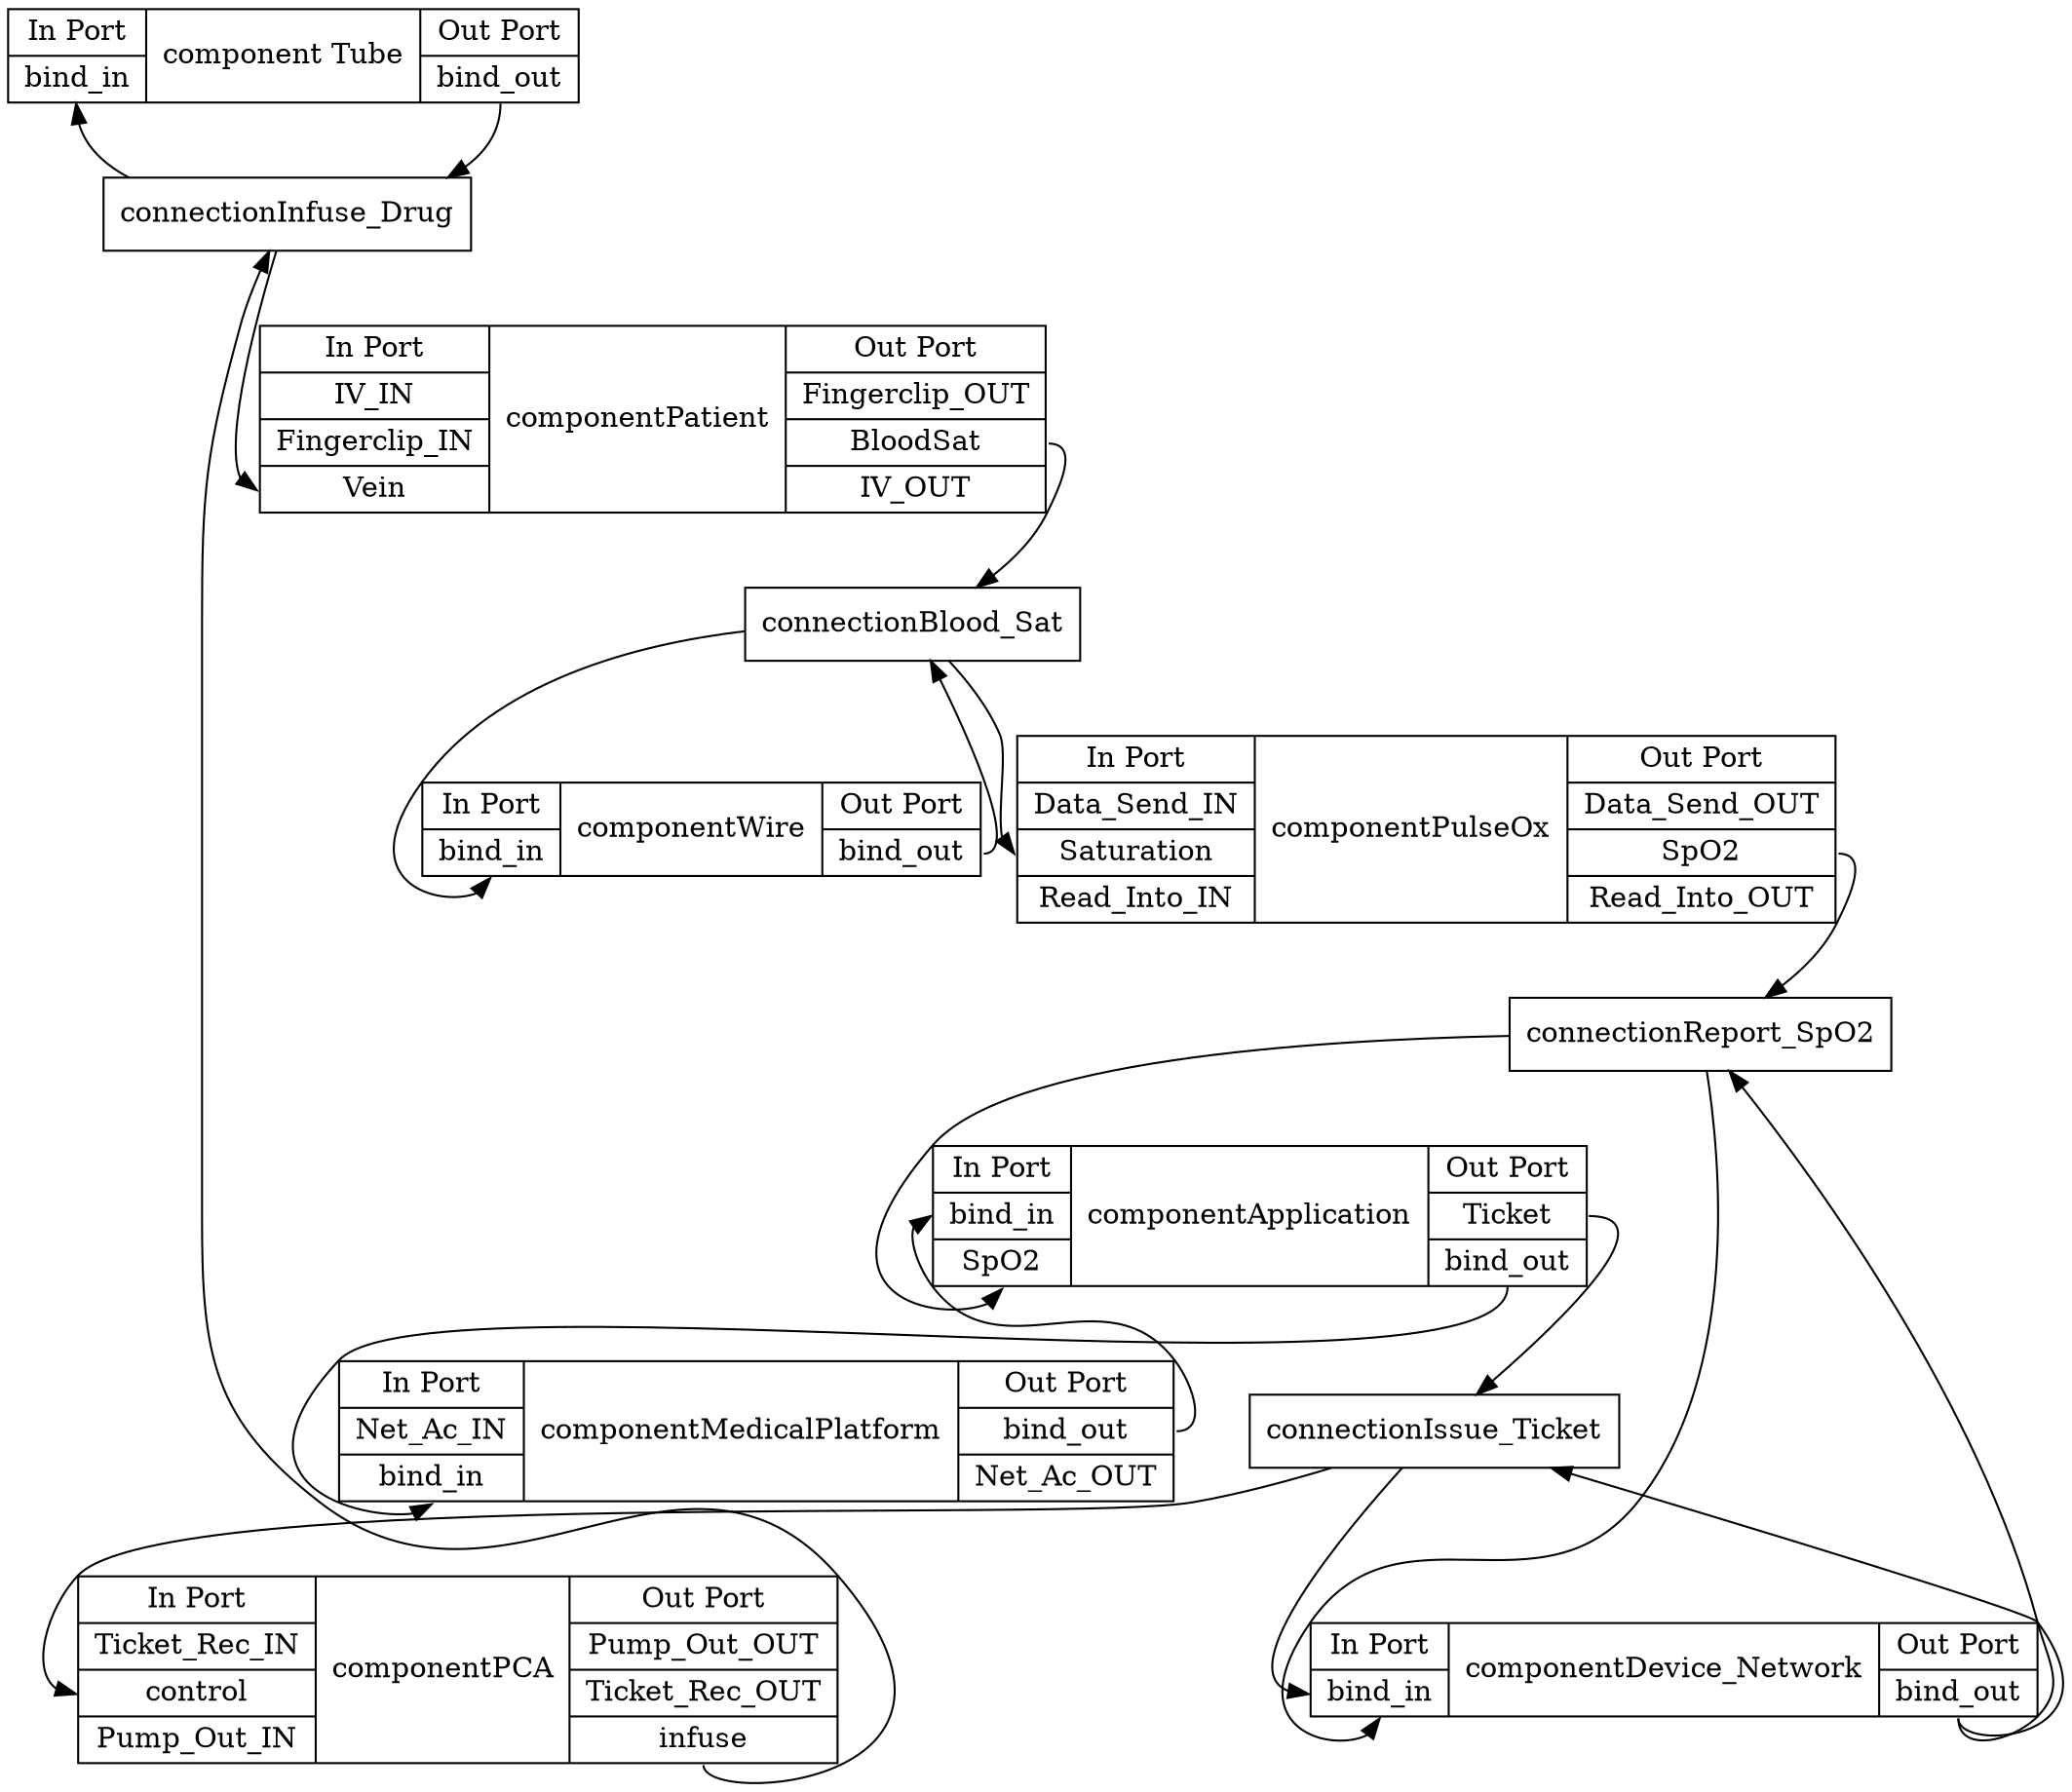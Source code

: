 strict digraph G {
  Tube [ label="{In Port|<bind_in>bind_in} |component
  Tube|{Out Port|<bind_out>bind_out} " shape="record" ];
  Patient [ label="{In Port|<IV_IN>IV_IN|<Fingerclip_IN>Fingerclip_IN|<Vein>Vein} |component
Patient|{Out Port|<Fingerclip_OUT>Fingerclip_OUT|<BloodSat>BloodSat|<IV_OUT>IV_OUT} " shape="record" ];
  PCA [ label="{In Port|<Ticket_Rec_IN>Ticket_Rec_IN|<control>control|<Pump_Out_IN>Pump_Out_IN} |component
PCA|{Out Port|<Pump_Out_OUT>Pump_Out_OUT|<Ticket_Rec_OUT>Ticket_Rec_OUT|<infuse>infuse} " shape="record" ];
  Application [ label="{In Port|<bind_in>bind_in|<SpO2>SpO2} |component
Application|{Out Port|<Ticket>Ticket|<bind_out>bind_out} " shape="record" ];
  PulseOx [ label="{In Port|<Data_Send_IN>Data_Send_IN|<Saturation>Saturation|<Read_Into_IN>Read_Into_IN} |component
PulseOx|{Out Port|<Data_Send_OUT>Data_Send_OUT|<SpO2>SpO2|<Read_Into_OUT>Read_Into_OUT} " shape="record" ];
  Device_Network [ label="{In Port|<bind_in>bind_in} |component
Device_Network|{Out Port|<bind_out>bind_out} " shape="record" ];
  Wire [ label="{In Port|<bind_in>bind_in} |component
Wire|{Out Port|<bind_out>bind_out} " shape="record" ];
  MedicalPlatform [ label="{In Port|<Net_Ac_IN>Net_Ac_IN|<bind_in>bind_in} |component
MedicalPlatform|{Out Port|<bind_out>bind_out|<Net_Ac_OUT>Net_Ac_OUT} " shape="record" ];
  Issue_Ticket [ label="connection
Issue_Ticket" shape="record" ];
  Report_SpO2 [ label="connection
Report_SpO2" shape="record" ];
  Blood_Sat [ label="connection
Blood_Sat" shape="record" ];
  Infuse_Drug [ label="connection
Infuse_Drug" shape="record" ];
  Application -> Issue_Ticket [ tailport="Ticket" ];
  Issue_Ticket -> PCA [ headport="control" ];
  PulseOx -> Report_SpO2 [ tailport="SpO2" ];
  Report_SpO2 -> Application [ headport="SpO2" ];
  Patient -> Blood_Sat [ tailport="BloodSat" ];
  Blood_Sat -> PulseOx [ headport="Saturation" ];
  PCA -> Infuse_Drug [ tailport="infuse" ];
  Infuse_Drug -> Patient [ headport="Vein" ];
  Wire -> Blood_Sat [ tailport="bind_out" ];
  Blood_Sat -> Wire [ headport="bind_in" ];
  Device_Network -> Report_SpO2 [ tailport="bind_out" ];
  Report_SpO2 -> Device_Network [ headport="bind_in" ];
  Tube -> Infuse_Drug [ tailport="bind_out" ];
  Infuse_Drug -> Tube [ headport="bind_in" ];
  MedicalPlatform -> Application [ tailport="bind_out" headport="bind_in" ];
  Application -> MedicalPlatform [ tailport="bind_out" headport="bind_in" ];
  Device_Network -> Issue_Ticket [ tailport="bind_out" ];
  Issue_Ticket -> Device_Network [ headport="bind_in" ];
}
